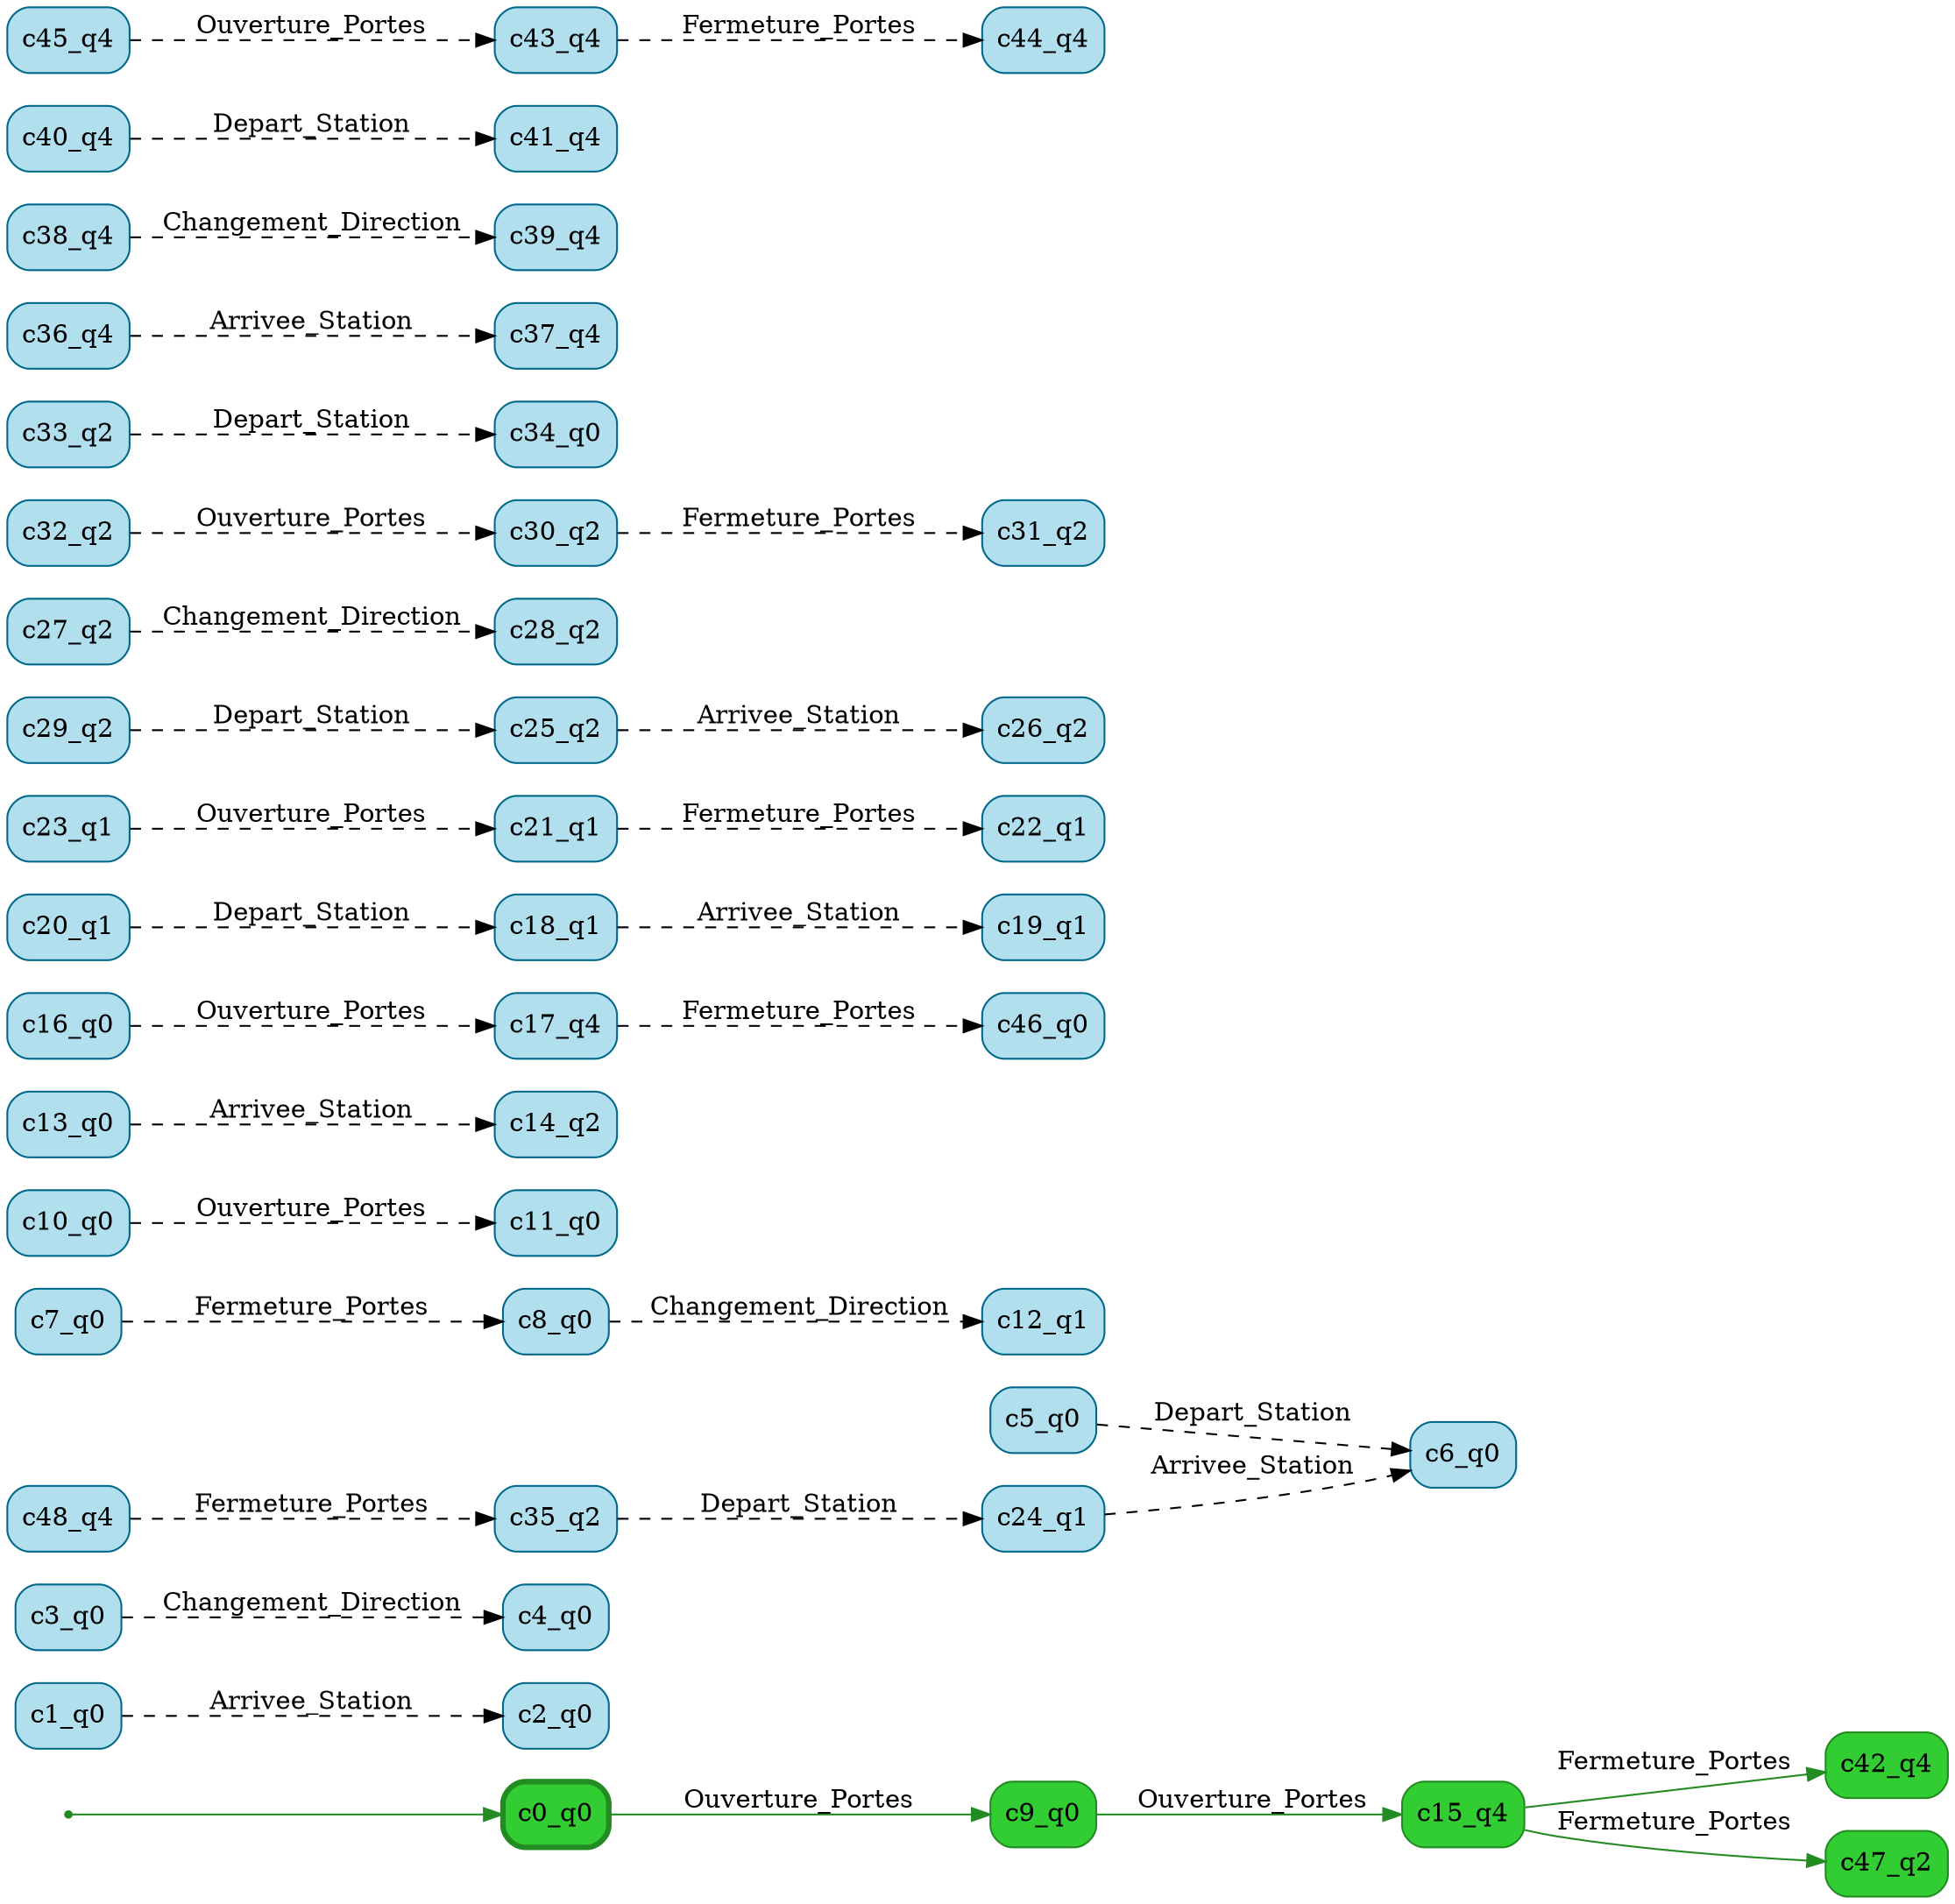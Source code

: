 digraph g {

	rankdir="LR"

	__invisible__[shape="point", color="forestgreen"]
	c0_q0[label="c0_q0", shape="box", style="rounded, filled", color="forestgreen", fillcolor="limegreen", penwidth=3] // Initial
	c9_q0[label="c9_q0", shape="box", style="rounded, filled", color="forestgreen", fillcolor="limegreen"]
	c15_q4[label="c15_q4", shape="box", style="rounded, filled", color="forestgreen", fillcolor="limegreen"]
	c42_q4[label="c42_q4", shape="box", style="rounded, filled", color="forestgreen", fillcolor="limegreen"]
	c47_q2[label="c47_q2", shape="box", style="rounded, filled", color="forestgreen", fillcolor="limegreen"]
	c1_q0[label="c1_q0", shape="box", style="rounded, filled", color="deepskyblue4", fillcolor="lightblue2"]
	c2_q0[label="c2_q0", shape="box", style="rounded, filled", color="deepskyblue4", fillcolor="lightblue2"]
	c3_q0[label="c3_q0", shape="box", style="rounded, filled", color="deepskyblue4", fillcolor="lightblue2"]
	c4_q0[label="c4_q0", shape="box", style="rounded, filled", color="deepskyblue4", fillcolor="lightblue2"]
	c5_q0[label="c5_q0", shape="box", style="rounded, filled", color="deepskyblue4", fillcolor="lightblue2"]
	c6_q0[label="c6_q0", shape="box", style="rounded, filled", color="deepskyblue4", fillcolor="lightblue2"]
	c7_q0[label="c7_q0", shape="box", style="rounded, filled", color="deepskyblue4", fillcolor="lightblue2"]
	c8_q0[label="c8_q0", shape="box", style="rounded, filled", color="deepskyblue4", fillcolor="lightblue2"]
	c10_q0[label="c10_q0", shape="box", style="rounded, filled", color="deepskyblue4", fillcolor="lightblue2"]
	c11_q0[label="c11_q0", shape="box", style="rounded, filled", color="deepskyblue4", fillcolor="lightblue2"]
	c12_q1[label="c12_q1", shape="box", style="rounded, filled", color="deepskyblue4", fillcolor="lightblue2"]
	c13_q0[label="c13_q0", shape="box", style="rounded, filled", color="deepskyblue4", fillcolor="lightblue2"]
	c14_q2[label="c14_q2", shape="box", style="rounded, filled", color="deepskyblue4", fillcolor="lightblue2"]
	c16_q0[label="c16_q0", shape="box", style="rounded, filled", color="deepskyblue4", fillcolor="lightblue2"]
	c17_q4[label="c17_q4", shape="box", style="rounded, filled", color="deepskyblue4", fillcolor="lightblue2"]
	c18_q1[label="c18_q1", shape="box", style="rounded, filled", color="deepskyblue4", fillcolor="lightblue2"]
	c19_q1[label="c19_q1", shape="box", style="rounded, filled", color="deepskyblue4", fillcolor="lightblue2"]
	c20_q1[label="c20_q1", shape="box", style="rounded, filled", color="deepskyblue4", fillcolor="lightblue2"]
	c21_q1[label="c21_q1", shape="box", style="rounded, filled", color="deepskyblue4", fillcolor="lightblue2"]
	c22_q1[label="c22_q1", shape="box", style="rounded, filled", color="deepskyblue4", fillcolor="lightblue2"]
	c23_q1[label="c23_q1", shape="box", style="rounded, filled", color="deepskyblue4", fillcolor="lightblue2"]
	c24_q1[label="c24_q1", shape="box", style="rounded, filled", color="deepskyblue4", fillcolor="lightblue2"]
	c25_q2[label="c25_q2", shape="box", style="rounded, filled", color="deepskyblue4", fillcolor="lightblue2"]
	c26_q2[label="c26_q2", shape="box", style="rounded, filled", color="deepskyblue4", fillcolor="lightblue2"]
	c27_q2[label="c27_q2", shape="box", style="rounded, filled", color="deepskyblue4", fillcolor="lightblue2"]
	c28_q2[label="c28_q2", shape="box", style="rounded, filled", color="deepskyblue4", fillcolor="lightblue2"]
	c29_q2[label="c29_q2", shape="box", style="rounded, filled", color="deepskyblue4", fillcolor="lightblue2"]
	c30_q2[label="c30_q2", shape="box", style="rounded, filled", color="deepskyblue4", fillcolor="lightblue2"]
	c31_q2[label="c31_q2", shape="box", style="rounded, filled", color="deepskyblue4", fillcolor="lightblue2"]
	c32_q2[label="c32_q2", shape="box", style="rounded, filled", color="deepskyblue4", fillcolor="lightblue2"]
	c33_q2[label="c33_q2", shape="box", style="rounded, filled", color="deepskyblue4", fillcolor="lightblue2"]
	c34_q0[label="c34_q0", shape="box", style="rounded, filled", color="deepskyblue4", fillcolor="lightblue2"]
	c35_q2[label="c35_q2", shape="box", style="rounded, filled", color="deepskyblue4", fillcolor="lightblue2"]
	c36_q4[label="c36_q4", shape="box", style="rounded, filled", color="deepskyblue4", fillcolor="lightblue2"]
	c37_q4[label="c37_q4", shape="box", style="rounded, filled", color="deepskyblue4", fillcolor="lightblue2"]
	c38_q4[label="c38_q4", shape="box", style="rounded, filled", color="deepskyblue4", fillcolor="lightblue2"]
	c39_q4[label="c39_q4", shape="box", style="rounded, filled", color="deepskyblue4", fillcolor="lightblue2"]
	c40_q4[label="c40_q4", shape="box", style="rounded, filled", color="deepskyblue4", fillcolor="lightblue2"]
	c41_q4[label="c41_q4", shape="box", style="rounded, filled", color="deepskyblue4", fillcolor="lightblue2"]
	c43_q4[label="c43_q4", shape="box", style="rounded, filled", color="deepskyblue4", fillcolor="lightblue2"]
	c44_q4[label="c44_q4", shape="box", style="rounded, filled", color="deepskyblue4", fillcolor="lightblue2"]
	c45_q4[label="c45_q4", shape="box", style="rounded, filled", color="deepskyblue4", fillcolor="lightblue2"]
	c46_q0[label="c46_q0", shape="box", style="rounded, filled", color="deepskyblue4", fillcolor="lightblue2"]
	c48_q4[label="c48_q4", shape="box", style="rounded, filled", color="deepskyblue4", fillcolor="lightblue2"]

	__invisible__ -> c0_q0[color="forestgreen"]
	c0_q0 -> c9_q0[label="Ouverture_Portes", color="forestgreen"]
	c9_q0 -> c15_q4[label="Ouverture_Portes", color="forestgreen"]
	c15_q4 -> c42_q4[label="Fermeture_Portes", color="forestgreen"]
	c15_q4 -> c47_q2[label="Fermeture_Portes", color="forestgreen"]
	c1_q0 -> c2_q0[label="Arrivee_Station", color="black", style="dashed"]
	c3_q0 -> c4_q0[label="Changement_Direction", color="black", style="dashed"]
	c5_q0 -> c6_q0[label="Depart_Station", color="black", style="dashed"]
	c7_q0 -> c8_q0[label="Fermeture_Portes", color="black", style="dashed"]
	c10_q0 -> c11_q0[label="Ouverture_Portes", color="black", style="dashed"]
	c8_q0 -> c12_q1[label="Changement_Direction", color="black", style="dashed"]
	c13_q0 -> c14_q2[label="Arrivee_Station", color="black", style="dashed"]
	c16_q0 -> c17_q4[label="Ouverture_Portes", color="black", style="dashed"]
	c18_q1 -> c19_q1[label="Arrivee_Station", color="black", style="dashed"]
	c20_q1 -> c18_q1[label="Depart_Station", color="black", style="dashed"]
	c21_q1 -> c22_q1[label="Fermeture_Portes", color="black", style="dashed"]
	c23_q1 -> c21_q1[label="Ouverture_Portes", color="black", style="dashed"]
	c24_q1 -> c6_q0[label="Arrivee_Station", color="black", style="dashed"]
	c25_q2 -> c26_q2[label="Arrivee_Station", color="black", style="dashed"]
	c27_q2 -> c28_q2[label="Changement_Direction", color="black", style="dashed"]
	c29_q2 -> c25_q2[label="Depart_Station", color="black", style="dashed"]
	c30_q2 -> c31_q2[label="Fermeture_Portes", color="black", style="dashed"]
	c32_q2 -> c30_q2[label="Ouverture_Portes", color="black", style="dashed"]
	c33_q2 -> c34_q0[label="Depart_Station", color="black", style="dashed"]
	c35_q2 -> c24_q1[label="Depart_Station", color="black", style="dashed"]
	c36_q4 -> c37_q4[label="Arrivee_Station", color="black", style="dashed"]
	c38_q4 -> c39_q4[label="Changement_Direction", color="black", style="dashed"]
	c40_q4 -> c41_q4[label="Depart_Station", color="black", style="dashed"]
	c43_q4 -> c44_q4[label="Fermeture_Portes", color="black", style="dashed"]
	c45_q4 -> c43_q4[label="Ouverture_Portes", color="black", style="dashed"]
	c17_q4 -> c46_q0[label="Fermeture_Portes", color="black", style="dashed"]
	c48_q4 -> c35_q2[label="Fermeture_Portes", color="black", style="dashed"]

}
